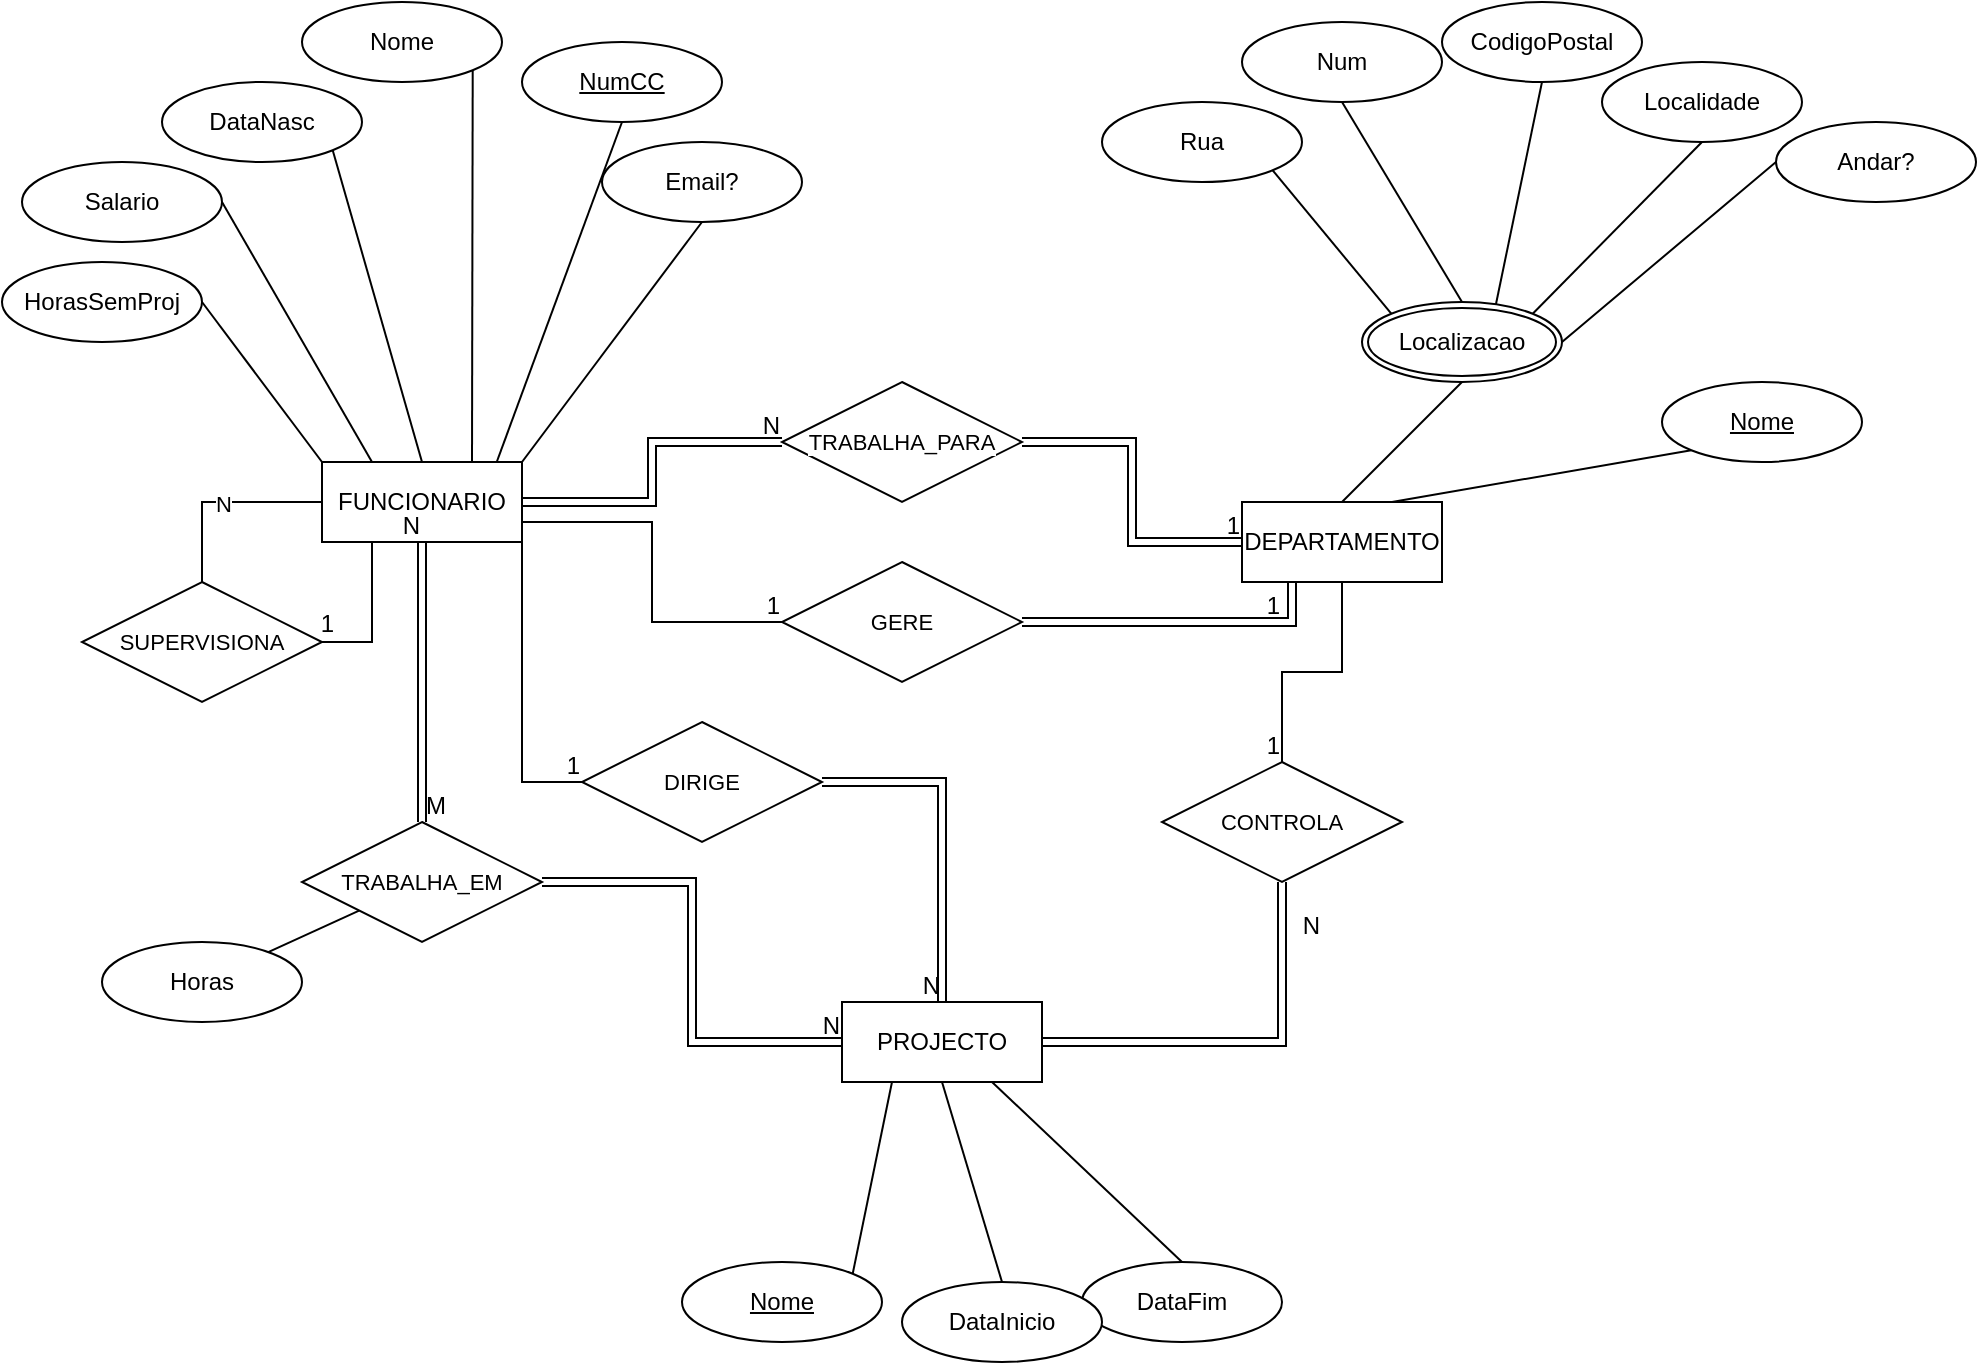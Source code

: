 <mxfile version="28.2.3">
  <diagram name="Página-1" id="RD_qhnEQyg6lUbVgL1ui">
    <mxGraphModel dx="2013" dy="1872" grid="1" gridSize="10" guides="1" tooltips="1" connect="1" arrows="1" fold="1" page="1" pageScale="1" pageWidth="827" pageHeight="1169" math="0" shadow="0">
      <root>
        <mxCell id="0" />
        <mxCell id="1" parent="0" />
        <mxCell id="eJt0zAukkJwleA8M6wmd-32" style="rounded=0;orthogonalLoop=1;jettySize=auto;html=1;exitX=0.5;exitY=1;exitDx=0;exitDy=0;entryX=0.5;entryY=0;entryDx=0;entryDy=0;endArrow=none;endFill=0;" parent="1" source="fq6mKFO74LuecjLFRBph-2" target="eJt0zAukkJwleA8M6wmd-22" edge="1">
          <mxGeometry relative="1" as="geometry" />
        </mxCell>
        <mxCell id="eJt0zAukkJwleA8M6wmd-34" style="edgeStyle=none;shape=connector;rounded=0;orthogonalLoop=1;jettySize=auto;html=1;entryX=0.5;entryY=0;entryDx=0;entryDy=0;strokeColor=default;align=center;verticalAlign=middle;fontFamily=Helvetica;fontSize=11;fontColor=default;labelBackgroundColor=default;endArrow=none;endFill=0;exitX=0.75;exitY=1;exitDx=0;exitDy=0;" parent="1" source="fq6mKFO74LuecjLFRBph-2" target="eJt0zAukkJwleA8M6wmd-20" edge="1">
          <mxGeometry relative="1" as="geometry" />
        </mxCell>
        <mxCell id="eJt0zAukkJwleA8M6wmd-35" style="edgeStyle=none;shape=connector;rounded=0;orthogonalLoop=1;jettySize=auto;html=1;entryX=1;entryY=0;entryDx=0;entryDy=0;strokeColor=default;align=center;verticalAlign=middle;fontFamily=Helvetica;fontSize=11;fontColor=default;labelBackgroundColor=default;endArrow=none;endFill=0;exitX=0.25;exitY=1;exitDx=0;exitDy=0;" parent="1" source="fq6mKFO74LuecjLFRBph-2" target="eJt0zAukkJwleA8M6wmd-30" edge="1">
          <mxGeometry relative="1" as="geometry" />
        </mxCell>
        <mxCell id="fq6mKFO74LuecjLFRBph-2" value="PROJECTO" style="whiteSpace=wrap;html=1;align=center;" parent="1" vertex="1">
          <mxGeometry x="360" y="470" width="100" height="40" as="geometry" />
        </mxCell>
        <mxCell id="fq6mKFO74LuecjLFRBph-3" value="DEPARTAMENTO" style="whiteSpace=wrap;html=1;align=center;" parent="1" vertex="1">
          <mxGeometry x="560" y="220" width="100" height="40" as="geometry" />
        </mxCell>
        <mxCell id="ozATzFy95NM43mPtsLdc-20" style="rounded=0;orthogonalLoop=1;jettySize=auto;html=1;entryX=0.5;entryY=1;entryDx=0;entryDy=0;endArrow=none;endFill=0;exitX=0.87;exitY=0.025;exitDx=0;exitDy=0;exitPerimeter=0;" edge="1" parent="1" source="fq6mKFO74LuecjLFRBph-4" target="fq6mKFO74LuecjLFRBph-21">
          <mxGeometry relative="1" as="geometry" />
        </mxCell>
        <mxCell id="fq6mKFO74LuecjLFRBph-4" value="FUNCIONARIO" style="whiteSpace=wrap;html=1;align=center;" parent="1" vertex="1">
          <mxGeometry x="100" y="200" width="100" height="40" as="geometry" />
        </mxCell>
        <mxCell id="fq6mKFO74LuecjLFRBph-12" value="Email?" style="ellipse;whiteSpace=wrap;html=1;align=center;" parent="1" vertex="1">
          <mxGeometry x="240" y="40" width="100" height="40" as="geometry" />
        </mxCell>
        <mxCell id="fq6mKFO74LuecjLFRBph-13" value="DataNasc" style="ellipse;whiteSpace=wrap;html=1;align=center;" parent="1" vertex="1">
          <mxGeometry x="20" y="10" width="100" height="40" as="geometry" />
        </mxCell>
        <mxCell id="fq6mKFO74LuecjLFRBph-14" value="Salario" style="ellipse;whiteSpace=wrap;html=1;align=center;" parent="1" vertex="1">
          <mxGeometry x="-50" y="50" width="100" height="40" as="geometry" />
        </mxCell>
        <mxCell id="fq6mKFO74LuecjLFRBph-16" value="HorasSemProj" style="ellipse;whiteSpace=wrap;html=1;align=center;" parent="1" vertex="1">
          <mxGeometry x="-60" y="100" width="100" height="40" as="geometry" />
        </mxCell>
        <mxCell id="fq6mKFO74LuecjLFRBph-20" value="Localizacao" style="ellipse;shape=doubleEllipse;margin=3;whiteSpace=wrap;html=1;align=center;" parent="1" vertex="1">
          <mxGeometry x="620" y="120" width="100" height="40" as="geometry" />
        </mxCell>
        <mxCell id="fq6mKFO74LuecjLFRBph-21" value="NumCC" style="ellipse;whiteSpace=wrap;html=1;align=center;fontStyle=4;" parent="1" vertex="1">
          <mxGeometry x="200" y="-10" width="100" height="40" as="geometry" />
        </mxCell>
        <mxCell id="eJt0zAukkJwleA8M6wmd-1" value="Rua" style="ellipse;whiteSpace=wrap;html=1;align=center;" parent="1" vertex="1">
          <mxGeometry x="490" y="20" width="100" height="40" as="geometry" />
        </mxCell>
        <mxCell id="eJt0zAukkJwleA8M6wmd-2" value="Num" style="ellipse;whiteSpace=wrap;html=1;align=center;" parent="1" vertex="1">
          <mxGeometry x="560" y="-20" width="100" height="40" as="geometry" />
        </mxCell>
        <mxCell id="eJt0zAukkJwleA8M6wmd-3" value="CodigoPostal" style="ellipse;whiteSpace=wrap;html=1;align=center;" parent="1" vertex="1">
          <mxGeometry x="660" y="-30" width="100" height="40" as="geometry" />
        </mxCell>
        <mxCell id="eJt0zAukkJwleA8M6wmd-4" value="Localidade" style="ellipse;whiteSpace=wrap;html=1;align=center;" parent="1" vertex="1">
          <mxGeometry x="740" width="100" height="40" as="geometry" />
        </mxCell>
        <mxCell id="eJt0zAukkJwleA8M6wmd-5" value="Andar?" style="ellipse;whiteSpace=wrap;html=1;align=center;" parent="1" vertex="1">
          <mxGeometry x="827" y="30" width="100" height="40" as="geometry" />
        </mxCell>
        <mxCell id="eJt0zAukkJwleA8M6wmd-6" value="" style="endArrow=none;html=1;rounded=0;exitX=0.5;exitY=1;exitDx=0;exitDy=0;entryX=1;entryY=0;entryDx=0;entryDy=0;" parent="1" source="fq6mKFO74LuecjLFRBph-12" target="fq6mKFO74LuecjLFRBph-4" edge="1">
          <mxGeometry relative="1" as="geometry">
            <mxPoint x="330" y="320" as="sourcePoint" />
            <mxPoint x="490" y="320" as="targetPoint" />
          </mxGeometry>
        </mxCell>
        <mxCell id="eJt0zAukkJwleA8M6wmd-8" value="" style="endArrow=none;html=1;rounded=0;exitX=1;exitY=1;exitDx=0;exitDy=0;entryX=0.5;entryY=0;entryDx=0;entryDy=0;" parent="1" source="fq6mKFO74LuecjLFRBph-13" target="fq6mKFO74LuecjLFRBph-4" edge="1">
          <mxGeometry relative="1" as="geometry">
            <mxPoint x="100" y="160" as="sourcePoint" />
            <mxPoint x="115" y="290" as="targetPoint" />
          </mxGeometry>
        </mxCell>
        <mxCell id="eJt0zAukkJwleA8M6wmd-9" value="" style="endArrow=none;html=1;rounded=0;exitX=1;exitY=0.5;exitDx=0;exitDy=0;entryX=0.25;entryY=0;entryDx=0;entryDy=0;" parent="1" source="fq6mKFO74LuecjLFRBph-14" target="fq6mKFO74LuecjLFRBph-4" edge="1">
          <mxGeometry relative="1" as="geometry">
            <mxPoint x="80" y="200" as="sourcePoint" />
            <mxPoint x="95" y="330" as="targetPoint" />
          </mxGeometry>
        </mxCell>
        <mxCell id="eJt0zAukkJwleA8M6wmd-10" value="Nome" style="ellipse;whiteSpace=wrap;html=1;align=center;" parent="1" vertex="1">
          <mxGeometry x="90" y="-30" width="100" height="40" as="geometry" />
        </mxCell>
        <mxCell id="eJt0zAukkJwleA8M6wmd-11" value="" style="endArrow=none;html=1;rounded=0;exitX=1;exitY=1;exitDx=0;exitDy=0;entryX=0.75;entryY=0;entryDx=0;entryDy=0;" parent="1" source="eJt0zAukkJwleA8M6wmd-10" target="fq6mKFO74LuecjLFRBph-4" edge="1">
          <mxGeometry relative="1" as="geometry">
            <mxPoint x="140" y="140" as="sourcePoint" />
            <mxPoint x="185" y="280" as="targetPoint" />
          </mxGeometry>
        </mxCell>
        <mxCell id="eJt0zAukkJwleA8M6wmd-12" value="" style="endArrow=none;html=1;rounded=0;exitX=1;exitY=0.5;exitDx=0;exitDy=0;entryX=0;entryY=0;entryDx=0;entryDy=0;" parent="1" source="fq6mKFO74LuecjLFRBph-16" target="fq6mKFO74LuecjLFRBph-4" edge="1">
          <mxGeometry relative="1" as="geometry">
            <mxPoint x="130" y="250" as="sourcePoint" />
            <mxPoint x="230" y="270" as="targetPoint" />
          </mxGeometry>
        </mxCell>
        <mxCell id="eJt0zAukkJwleA8M6wmd-13" value="" style="endArrow=none;html=1;rounded=0;exitX=1;exitY=1;exitDx=0;exitDy=0;entryX=0;entryY=0;entryDx=0;entryDy=0;" parent="1" source="eJt0zAukkJwleA8M6wmd-1" target="fq6mKFO74LuecjLFRBph-20" edge="1">
          <mxGeometry relative="1" as="geometry">
            <mxPoint x="560" y="50" as="sourcePoint" />
            <mxPoint x="530" y="200" as="targetPoint" />
          </mxGeometry>
        </mxCell>
        <mxCell id="eJt0zAukkJwleA8M6wmd-14" value="" style="endArrow=none;html=1;rounded=0;exitX=0.5;exitY=1;exitDx=0;exitDy=0;entryX=0.5;entryY=0;entryDx=0;entryDy=0;" parent="1" source="eJt0zAukkJwleA8M6wmd-2" target="fq6mKFO74LuecjLFRBph-20" edge="1">
          <mxGeometry relative="1" as="geometry">
            <mxPoint x="560" y="30" as="sourcePoint" />
            <mxPoint x="530" y="180" as="targetPoint" />
          </mxGeometry>
        </mxCell>
        <mxCell id="eJt0zAukkJwleA8M6wmd-15" value="" style="endArrow=none;html=1;rounded=0;exitX=0.5;exitY=1;exitDx=0;exitDy=0;entryX=0.67;entryY=0.025;entryDx=0;entryDy=0;entryPerimeter=0;" parent="1" source="eJt0zAukkJwleA8M6wmd-3" target="fq6mKFO74LuecjLFRBph-20" edge="1">
          <mxGeometry relative="1" as="geometry">
            <mxPoint x="650" y="70" as="sourcePoint" />
            <mxPoint x="620" y="220" as="targetPoint" />
          </mxGeometry>
        </mxCell>
        <mxCell id="eJt0zAukkJwleA8M6wmd-16" value="" style="endArrow=none;html=1;rounded=0;exitX=0.5;exitY=1;exitDx=0;exitDy=0;entryX=1;entryY=0;entryDx=0;entryDy=0;" parent="1" source="eJt0zAukkJwleA8M6wmd-4" target="fq6mKFO74LuecjLFRBph-20" edge="1">
          <mxGeometry relative="1" as="geometry">
            <mxPoint x="703" y="50" as="sourcePoint" />
            <mxPoint x="680" y="141" as="targetPoint" />
          </mxGeometry>
        </mxCell>
        <mxCell id="eJt0zAukkJwleA8M6wmd-17" value="" style="endArrow=none;html=1;rounded=0;exitX=0;exitY=0.5;exitDx=0;exitDy=0;entryX=1;entryY=0.5;entryDx=0;entryDy=0;" parent="1" source="eJt0zAukkJwleA8M6wmd-5" target="fq6mKFO74LuecjLFRBph-20" edge="1">
          <mxGeometry relative="1" as="geometry">
            <mxPoint x="753" y="80" as="sourcePoint" />
            <mxPoint x="640" y="120" as="targetPoint" />
          </mxGeometry>
        </mxCell>
        <mxCell id="eJt0zAukkJwleA8M6wmd-18" value="" style="endArrow=none;html=1;rounded=0;exitX=0.5;exitY=1;exitDx=0;exitDy=0;entryX=0.5;entryY=0;entryDx=0;entryDy=0;" parent="1" source="fq6mKFO74LuecjLFRBph-20" target="fq6mKFO74LuecjLFRBph-3" edge="1">
          <mxGeometry relative="1" as="geometry">
            <mxPoint x="623" y="170" as="sourcePoint" />
            <mxPoint x="600" y="271" as="targetPoint" />
          </mxGeometry>
        </mxCell>
        <mxCell id="eJt0zAukkJwleA8M6wmd-19" value="" style="endArrow=none;html=1;rounded=0;exitX=0;exitY=1;exitDx=0;exitDy=0;entryX=0.75;entryY=0;entryDx=0;entryDy=0;" parent="1" source="eJt0zAukkJwleA8M6wmd-23" target="fq6mKFO74LuecjLFRBph-3" edge="1">
          <mxGeometry relative="1" as="geometry">
            <mxPoint x="704.645" y="174.142" as="sourcePoint" />
            <mxPoint x="700" y="281" as="targetPoint" />
          </mxGeometry>
        </mxCell>
        <mxCell id="eJt0zAukkJwleA8M6wmd-20" value="DataFim" style="ellipse;whiteSpace=wrap;html=1;align=center;" parent="1" vertex="1">
          <mxGeometry x="480" y="600" width="100" height="40" as="geometry" />
        </mxCell>
        <mxCell id="eJt0zAukkJwleA8M6wmd-22" value="DataInicio" style="ellipse;whiteSpace=wrap;html=1;align=center;" parent="1" vertex="1">
          <mxGeometry x="390" y="610" width="100" height="40" as="geometry" />
        </mxCell>
        <mxCell id="eJt0zAukkJwleA8M6wmd-23" value="Nome" style="ellipse;whiteSpace=wrap;html=1;align=center;fontStyle=4;" parent="1" vertex="1">
          <mxGeometry x="770" y="160" width="100" height="40" as="geometry" />
        </mxCell>
        <mxCell id="eJt0zAukkJwleA8M6wmd-30" value="Nome" style="ellipse;whiteSpace=wrap;html=1;align=center;fontStyle=4;" parent="1" vertex="1">
          <mxGeometry x="280" y="600" width="100" height="40" as="geometry" />
        </mxCell>
        <mxCell id="eJt0zAukkJwleA8M6wmd-46" value="SUPERVISIONA" style="shape=rhombus;perimeter=rhombusPerimeter;whiteSpace=wrap;html=1;align=center;fontFamily=Helvetica;fontSize=11;fontColor=default;labelBackgroundColor=default;" parent="1" vertex="1">
          <mxGeometry x="-20" y="260" width="120" height="60" as="geometry" />
        </mxCell>
        <mxCell id="eJt0zAukkJwleA8M6wmd-47" value="TRABALHA_PARA" style="shape=rhombus;perimeter=rhombusPerimeter;whiteSpace=wrap;html=1;align=center;fontFamily=Helvetica;fontSize=11;fontColor=default;labelBackgroundColor=default;" parent="1" vertex="1">
          <mxGeometry x="330" y="160" width="120" height="60" as="geometry" />
        </mxCell>
        <mxCell id="eJt0zAukkJwleA8M6wmd-48" value="GERE" style="shape=rhombus;perimeter=rhombusPerimeter;whiteSpace=wrap;html=1;align=center;fontFamily=Helvetica;fontSize=11;fontColor=default;labelBackgroundColor=default;" parent="1" vertex="1">
          <mxGeometry x="330" y="250" width="120" height="60" as="geometry" />
        </mxCell>
        <mxCell id="eJt0zAukkJwleA8M6wmd-49" value="CONTROLA" style="shape=rhombus;perimeter=rhombusPerimeter;whiteSpace=wrap;html=1;align=center;fontFamily=Helvetica;fontSize=11;fontColor=default;labelBackgroundColor=default;" parent="1" vertex="1">
          <mxGeometry x="520" y="350" width="120" height="60" as="geometry" />
        </mxCell>
        <mxCell id="eJt0zAukkJwleA8M6wmd-50" value="DIRIGE" style="shape=rhombus;perimeter=rhombusPerimeter;whiteSpace=wrap;html=1;align=center;fontFamily=Helvetica;fontSize=11;fontColor=default;labelBackgroundColor=default;" parent="1" vertex="1">
          <mxGeometry x="230" y="330" width="120" height="60" as="geometry" />
        </mxCell>
        <mxCell id="eJt0zAukkJwleA8M6wmd-51" value="TRABALHA_EM" style="shape=rhombus;perimeter=rhombusPerimeter;whiteSpace=wrap;html=1;align=center;fontFamily=Helvetica;fontSize=11;fontColor=default;labelBackgroundColor=default;" parent="1" vertex="1">
          <mxGeometry x="90" y="380" width="120" height="60" as="geometry" />
        </mxCell>
        <mxCell id="eJt0zAukkJwleA8M6wmd-53" style="edgeStyle=none;shape=connector;rounded=0;orthogonalLoop=1;jettySize=auto;html=1;strokeColor=default;align=center;verticalAlign=middle;fontFamily=Helvetica;fontSize=11;fontColor=default;labelBackgroundColor=default;endArrow=none;endFill=0;" parent="1" source="eJt0zAukkJwleA8M6wmd-52" target="eJt0zAukkJwleA8M6wmd-51" edge="1">
          <mxGeometry relative="1" as="geometry" />
        </mxCell>
        <mxCell id="eJt0zAukkJwleA8M6wmd-52" value="Horas" style="ellipse;whiteSpace=wrap;html=1;align=center;" parent="1" vertex="1">
          <mxGeometry x="-10" y="440" width="100" height="40" as="geometry" />
        </mxCell>
        <mxCell id="eJt0zAukkJwleA8M6wmd-55" value="" style="endArrow=none;html=1;rounded=0;strokeColor=default;align=center;verticalAlign=middle;fontFamily=Helvetica;fontSize=11;fontColor=default;labelBackgroundColor=default;exitX=0.5;exitY=0;exitDx=0;exitDy=0;entryX=0;entryY=0.5;entryDx=0;entryDy=0;edgeStyle=orthogonalEdgeStyle;" parent="1" source="eJt0zAukkJwleA8M6wmd-46" target="fq6mKFO74LuecjLFRBph-4" edge="1">
          <mxGeometry relative="1" as="geometry">
            <mxPoint x="-10" y="260" as="sourcePoint" />
            <mxPoint x="140" y="250" as="targetPoint" />
          </mxGeometry>
        </mxCell>
        <mxCell id="eJt0zAukkJwleA8M6wmd-56" value="N" style="resizable=0;html=1;whiteSpace=wrap;align=right;verticalAlign=bottom;fontFamily=Helvetica;fontSize=11;fontColor=default;labelBackgroundColor=default;" parent="eJt0zAukkJwleA8M6wmd-55" connectable="0" vertex="1">
          <mxGeometry x="1" relative="1" as="geometry">
            <mxPoint x="-44" y="9" as="offset" />
          </mxGeometry>
        </mxCell>
        <mxCell id="ozATzFy95NM43mPtsLdc-2" value="" style="endArrow=none;html=1;rounded=0;exitX=1;exitY=0.5;exitDx=0;exitDy=0;entryX=0.25;entryY=1;entryDx=0;entryDy=0;edgeStyle=orthogonalEdgeStyle;" edge="1" parent="1" source="eJt0zAukkJwleA8M6wmd-46" target="fq6mKFO74LuecjLFRBph-4">
          <mxGeometry relative="1" as="geometry">
            <mxPoint x="230" y="310" as="sourcePoint" />
            <mxPoint x="390" y="310" as="targetPoint" />
          </mxGeometry>
        </mxCell>
        <mxCell id="ozATzFy95NM43mPtsLdc-3" value="1" style="resizable=0;html=1;whiteSpace=wrap;align=right;verticalAlign=bottom;" connectable="0" vertex="1" parent="ozATzFy95NM43mPtsLdc-2">
          <mxGeometry x="1" relative="1" as="geometry">
            <mxPoint x="-18" y="49" as="offset" />
          </mxGeometry>
        </mxCell>
        <mxCell id="ozATzFy95NM43mPtsLdc-4" value="" style="shape=link;html=1;rounded=0;exitX=1;exitY=0.5;exitDx=0;exitDy=0;entryX=0;entryY=0.5;entryDx=0;entryDy=0;edgeStyle=orthogonalEdgeStyle;" edge="1" parent="1" source="fq6mKFO74LuecjLFRBph-4" target="eJt0zAukkJwleA8M6wmd-47">
          <mxGeometry relative="1" as="geometry">
            <mxPoint x="230" y="310" as="sourcePoint" />
            <mxPoint x="390" y="310" as="targetPoint" />
          </mxGeometry>
        </mxCell>
        <mxCell id="ozATzFy95NM43mPtsLdc-5" value="N" style="resizable=0;html=1;whiteSpace=wrap;align=right;verticalAlign=bottom;" connectable="0" vertex="1" parent="ozATzFy95NM43mPtsLdc-4">
          <mxGeometry x="1" relative="1" as="geometry" />
        </mxCell>
        <mxCell id="ozATzFy95NM43mPtsLdc-6" value="" style="shape=link;html=1;rounded=0;exitX=1;exitY=0.5;exitDx=0;exitDy=0;entryX=0;entryY=0.5;entryDx=0;entryDy=0;edgeStyle=orthogonalEdgeStyle;" edge="1" parent="1" source="eJt0zAukkJwleA8M6wmd-47" target="fq6mKFO74LuecjLFRBph-3">
          <mxGeometry relative="1" as="geometry">
            <mxPoint x="230" y="310" as="sourcePoint" />
            <mxPoint x="390" y="310" as="targetPoint" />
          </mxGeometry>
        </mxCell>
        <mxCell id="ozATzFy95NM43mPtsLdc-7" value="1" style="resizable=0;html=1;whiteSpace=wrap;align=right;verticalAlign=bottom;" connectable="0" vertex="1" parent="ozATzFy95NM43mPtsLdc-6">
          <mxGeometry x="1" relative="1" as="geometry" />
        </mxCell>
        <mxCell id="ozATzFy95NM43mPtsLdc-8" value="" style="endArrow=none;html=1;rounded=0;exitX=1;exitY=0.75;exitDx=0;exitDy=0;entryX=0;entryY=0.5;entryDx=0;entryDy=0;edgeStyle=orthogonalEdgeStyle;" edge="1" parent="1" source="fq6mKFO74LuecjLFRBph-4" target="eJt0zAukkJwleA8M6wmd-48">
          <mxGeometry relative="1" as="geometry">
            <mxPoint x="230" y="310" as="sourcePoint" />
            <mxPoint x="390" y="310" as="targetPoint" />
          </mxGeometry>
        </mxCell>
        <mxCell id="ozATzFy95NM43mPtsLdc-9" value="1" style="resizable=0;html=1;whiteSpace=wrap;align=right;verticalAlign=bottom;" connectable="0" vertex="1" parent="ozATzFy95NM43mPtsLdc-8">
          <mxGeometry x="1" relative="1" as="geometry" />
        </mxCell>
        <mxCell id="ozATzFy95NM43mPtsLdc-10" value="" style="shape=link;html=1;rounded=0;exitX=1;exitY=0.5;exitDx=0;exitDy=0;entryX=0.25;entryY=1;entryDx=0;entryDy=0;edgeStyle=orthogonalEdgeStyle;" edge="1" parent="1" source="eJt0zAukkJwleA8M6wmd-48" target="fq6mKFO74LuecjLFRBph-3">
          <mxGeometry relative="1" as="geometry">
            <mxPoint x="230" y="310" as="sourcePoint" />
            <mxPoint x="390" y="310" as="targetPoint" />
          </mxGeometry>
        </mxCell>
        <mxCell id="ozATzFy95NM43mPtsLdc-11" value="1" style="resizable=0;html=1;whiteSpace=wrap;align=right;verticalAlign=bottom;" connectable="0" vertex="1" parent="ozATzFy95NM43mPtsLdc-10">
          <mxGeometry x="1" relative="1" as="geometry">
            <mxPoint x="-5" y="20" as="offset" />
          </mxGeometry>
        </mxCell>
        <mxCell id="ozATzFy95NM43mPtsLdc-12" value="" style="endArrow=none;html=1;rounded=0;exitX=0.5;exitY=1;exitDx=0;exitDy=0;entryX=0.5;entryY=0;entryDx=0;entryDy=0;edgeStyle=orthogonalEdgeStyle;" edge="1" parent="1" source="fq6mKFO74LuecjLFRBph-3" target="eJt0zAukkJwleA8M6wmd-49">
          <mxGeometry relative="1" as="geometry">
            <mxPoint x="230" y="310" as="sourcePoint" />
            <mxPoint x="390" y="310" as="targetPoint" />
          </mxGeometry>
        </mxCell>
        <mxCell id="ozATzFy95NM43mPtsLdc-13" value="1" style="resizable=0;html=1;whiteSpace=wrap;align=right;verticalAlign=bottom;" connectable="0" vertex="1" parent="ozATzFy95NM43mPtsLdc-12">
          <mxGeometry x="1" relative="1" as="geometry" />
        </mxCell>
        <mxCell id="ozATzFy95NM43mPtsLdc-14" value="" style="shape=link;html=1;rounded=0;exitX=1;exitY=0.5;exitDx=0;exitDy=0;entryX=0.5;entryY=1;entryDx=0;entryDy=0;edgeStyle=orthogonalEdgeStyle;" edge="1" parent="1" source="fq6mKFO74LuecjLFRBph-2" target="eJt0zAukkJwleA8M6wmd-49">
          <mxGeometry relative="1" as="geometry">
            <mxPoint x="230" y="310" as="sourcePoint" />
            <mxPoint x="390" y="310" as="targetPoint" />
          </mxGeometry>
        </mxCell>
        <mxCell id="ozATzFy95NM43mPtsLdc-15" value="N" style="resizable=0;html=1;whiteSpace=wrap;align=right;verticalAlign=bottom;" connectable="0" vertex="1" parent="ozATzFy95NM43mPtsLdc-14">
          <mxGeometry x="1" relative="1" as="geometry">
            <mxPoint x="20" y="30" as="offset" />
          </mxGeometry>
        </mxCell>
        <mxCell id="ozATzFy95NM43mPtsLdc-16" value="" style="endArrow=none;html=1;rounded=0;exitX=1;exitY=1;exitDx=0;exitDy=0;entryX=0;entryY=0.5;entryDx=0;entryDy=0;edgeStyle=orthogonalEdgeStyle;" edge="1" parent="1" source="fq6mKFO74LuecjLFRBph-4" target="eJt0zAukkJwleA8M6wmd-50">
          <mxGeometry relative="1" as="geometry">
            <mxPoint x="230" y="310" as="sourcePoint" />
            <mxPoint x="390" y="310" as="targetPoint" />
          </mxGeometry>
        </mxCell>
        <mxCell id="ozATzFy95NM43mPtsLdc-17" value="1" style="resizable=0;html=1;whiteSpace=wrap;align=right;verticalAlign=bottom;" connectable="0" vertex="1" parent="ozATzFy95NM43mPtsLdc-16">
          <mxGeometry x="1" relative="1" as="geometry" />
        </mxCell>
        <mxCell id="ozATzFy95NM43mPtsLdc-18" value="" style="shape=link;html=1;rounded=0;entryX=0.5;entryY=0;entryDx=0;entryDy=0;exitX=1;exitY=0.5;exitDx=0;exitDy=0;edgeStyle=orthogonalEdgeStyle;" edge="1" parent="1" source="eJt0zAukkJwleA8M6wmd-50" target="fq6mKFO74LuecjLFRBph-2">
          <mxGeometry relative="1" as="geometry">
            <mxPoint x="230" y="310" as="sourcePoint" />
            <mxPoint x="390" y="310" as="targetPoint" />
          </mxGeometry>
        </mxCell>
        <mxCell id="ozATzFy95NM43mPtsLdc-19" value="N" style="resizable=0;html=1;whiteSpace=wrap;align=right;verticalAlign=bottom;" connectable="0" vertex="1" parent="ozATzFy95NM43mPtsLdc-18">
          <mxGeometry x="1" relative="1" as="geometry" />
        </mxCell>
        <mxCell id="ozATzFy95NM43mPtsLdc-21" value="" style="shape=link;html=1;rounded=0;exitX=0.5;exitY=0;exitDx=0;exitDy=0;entryX=0.5;entryY=1;entryDx=0;entryDy=0;" edge="1" parent="1" source="eJt0zAukkJwleA8M6wmd-51" target="fq6mKFO74LuecjLFRBph-4">
          <mxGeometry relative="1" as="geometry">
            <mxPoint x="230" y="310" as="sourcePoint" />
            <mxPoint x="390" y="310" as="targetPoint" />
          </mxGeometry>
        </mxCell>
        <mxCell id="ozATzFy95NM43mPtsLdc-22" value="M" style="resizable=0;html=1;whiteSpace=wrap;align=left;verticalAlign=bottom;" connectable="0" vertex="1" parent="ozATzFy95NM43mPtsLdc-21">
          <mxGeometry x="-1" relative="1" as="geometry" />
        </mxCell>
        <mxCell id="ozATzFy95NM43mPtsLdc-23" value="N" style="resizable=0;html=1;whiteSpace=wrap;align=right;verticalAlign=bottom;" connectable="0" vertex="1" parent="ozATzFy95NM43mPtsLdc-21">
          <mxGeometry x="1" relative="1" as="geometry" />
        </mxCell>
        <mxCell id="ozATzFy95NM43mPtsLdc-24" value="" style="shape=link;html=1;rounded=0;exitX=1;exitY=0.5;exitDx=0;exitDy=0;entryX=0;entryY=0.5;entryDx=0;entryDy=0;edgeStyle=orthogonalEdgeStyle;" edge="1" parent="1" source="eJt0zAukkJwleA8M6wmd-51" target="fq6mKFO74LuecjLFRBph-2">
          <mxGeometry relative="1" as="geometry">
            <mxPoint x="230" y="310" as="sourcePoint" />
            <mxPoint x="390" y="310" as="targetPoint" />
          </mxGeometry>
        </mxCell>
        <mxCell id="ozATzFy95NM43mPtsLdc-25" value="N" style="resizable=0;html=1;whiteSpace=wrap;align=right;verticalAlign=bottom;" connectable="0" vertex="1" parent="ozATzFy95NM43mPtsLdc-24">
          <mxGeometry x="1" relative="1" as="geometry" />
        </mxCell>
      </root>
    </mxGraphModel>
  </diagram>
</mxfile>
